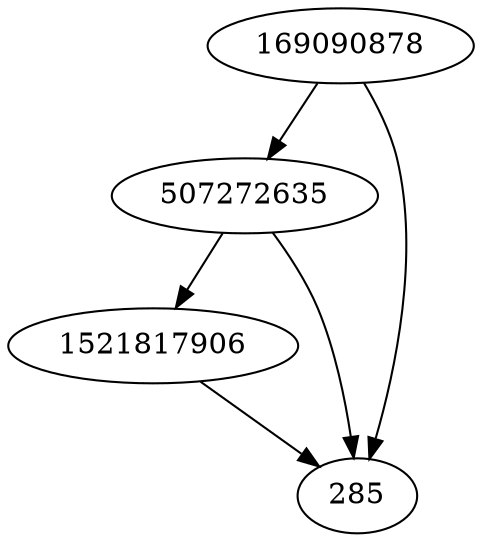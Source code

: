 strict digraph  {
1521817906;
507272635;
285;
169090878;
1521817906 -> 285;
507272635 -> 285;
507272635 -> 1521817906;
169090878 -> 285;
169090878 -> 507272635;
}

